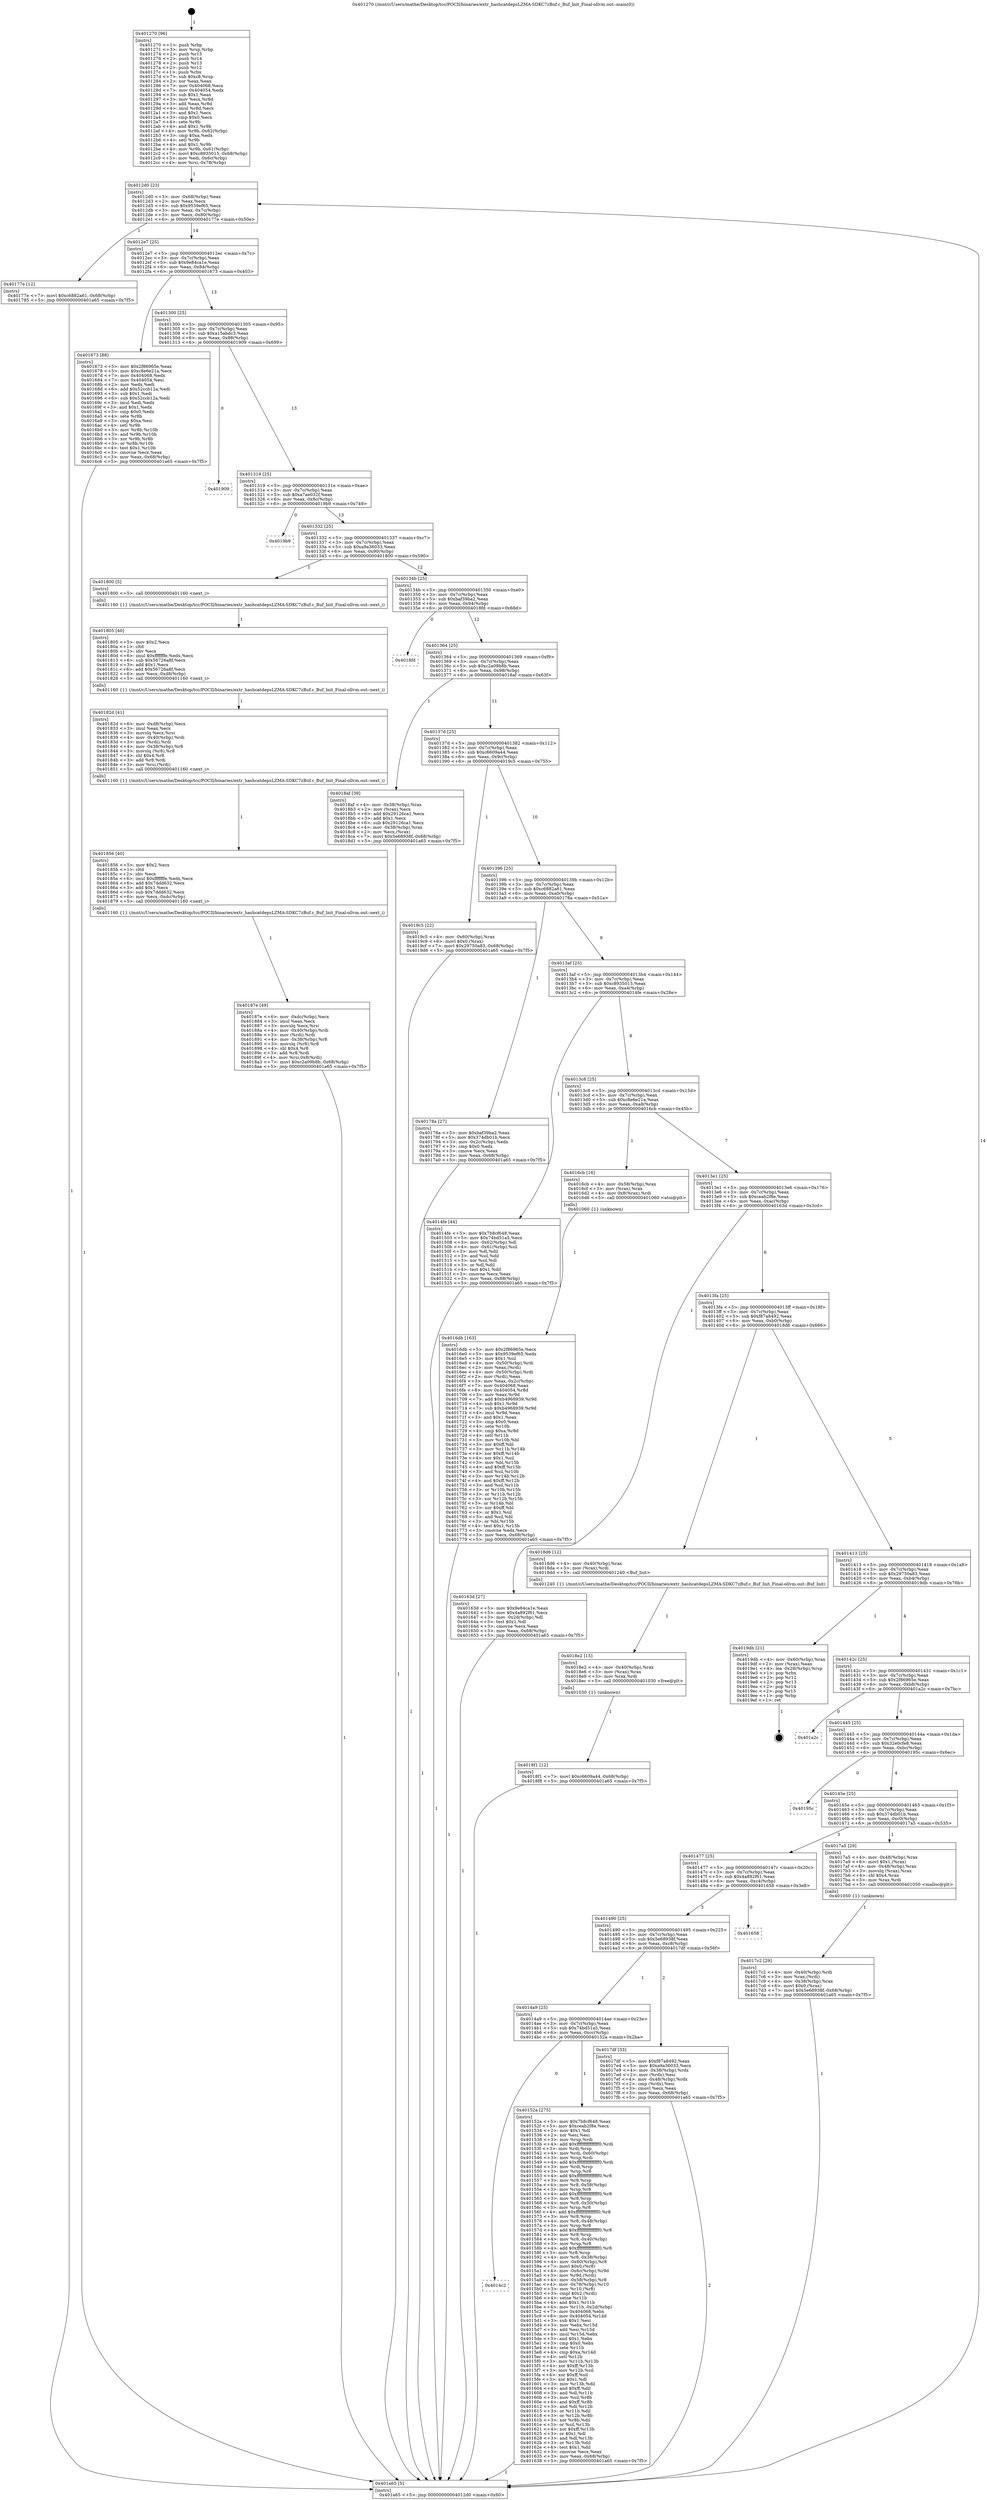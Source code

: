 digraph "0x401270" {
  label = "0x401270 (/mnt/c/Users/mathe/Desktop/tcc/POCII/binaries/extr_hashcatdepsLZMA-SDKC7zBuf.c_Buf_Init_Final-ollvm.out::main(0))"
  labelloc = "t"
  node[shape=record]

  Entry [label="",width=0.3,height=0.3,shape=circle,fillcolor=black,style=filled]
  "0x4012d0" [label="{
     0x4012d0 [23]\l
     | [instrs]\l
     &nbsp;&nbsp;0x4012d0 \<+3\>: mov -0x68(%rbp),%eax\l
     &nbsp;&nbsp;0x4012d3 \<+2\>: mov %eax,%ecx\l
     &nbsp;&nbsp;0x4012d5 \<+6\>: sub $0x9539ef65,%ecx\l
     &nbsp;&nbsp;0x4012db \<+3\>: mov %eax,-0x7c(%rbp)\l
     &nbsp;&nbsp;0x4012de \<+3\>: mov %ecx,-0x80(%rbp)\l
     &nbsp;&nbsp;0x4012e1 \<+6\>: je 000000000040177e \<main+0x50e\>\l
  }"]
  "0x40177e" [label="{
     0x40177e [12]\l
     | [instrs]\l
     &nbsp;&nbsp;0x40177e \<+7\>: movl $0xc6882a61,-0x68(%rbp)\l
     &nbsp;&nbsp;0x401785 \<+5\>: jmp 0000000000401a65 \<main+0x7f5\>\l
  }"]
  "0x4012e7" [label="{
     0x4012e7 [25]\l
     | [instrs]\l
     &nbsp;&nbsp;0x4012e7 \<+5\>: jmp 00000000004012ec \<main+0x7c\>\l
     &nbsp;&nbsp;0x4012ec \<+3\>: mov -0x7c(%rbp),%eax\l
     &nbsp;&nbsp;0x4012ef \<+5\>: sub $0x9e84ca1e,%eax\l
     &nbsp;&nbsp;0x4012f4 \<+6\>: mov %eax,-0x84(%rbp)\l
     &nbsp;&nbsp;0x4012fa \<+6\>: je 0000000000401673 \<main+0x403\>\l
  }"]
  Exit [label="",width=0.3,height=0.3,shape=circle,fillcolor=black,style=filled,peripheries=2]
  "0x401673" [label="{
     0x401673 [88]\l
     | [instrs]\l
     &nbsp;&nbsp;0x401673 \<+5\>: mov $0x2f86965e,%eax\l
     &nbsp;&nbsp;0x401678 \<+5\>: mov $0xc8e6e21a,%ecx\l
     &nbsp;&nbsp;0x40167d \<+7\>: mov 0x404068,%edx\l
     &nbsp;&nbsp;0x401684 \<+7\>: mov 0x404054,%esi\l
     &nbsp;&nbsp;0x40168b \<+2\>: mov %edx,%edi\l
     &nbsp;&nbsp;0x40168d \<+6\>: add $0x52ccb12a,%edi\l
     &nbsp;&nbsp;0x401693 \<+3\>: sub $0x1,%edi\l
     &nbsp;&nbsp;0x401696 \<+6\>: sub $0x52ccb12a,%edi\l
     &nbsp;&nbsp;0x40169c \<+3\>: imul %edi,%edx\l
     &nbsp;&nbsp;0x40169f \<+3\>: and $0x1,%edx\l
     &nbsp;&nbsp;0x4016a2 \<+3\>: cmp $0x0,%edx\l
     &nbsp;&nbsp;0x4016a5 \<+4\>: sete %r8b\l
     &nbsp;&nbsp;0x4016a9 \<+3\>: cmp $0xa,%esi\l
     &nbsp;&nbsp;0x4016ac \<+4\>: setl %r9b\l
     &nbsp;&nbsp;0x4016b0 \<+3\>: mov %r8b,%r10b\l
     &nbsp;&nbsp;0x4016b3 \<+3\>: and %r9b,%r10b\l
     &nbsp;&nbsp;0x4016b6 \<+3\>: xor %r9b,%r8b\l
     &nbsp;&nbsp;0x4016b9 \<+3\>: or %r8b,%r10b\l
     &nbsp;&nbsp;0x4016bc \<+4\>: test $0x1,%r10b\l
     &nbsp;&nbsp;0x4016c0 \<+3\>: cmovne %ecx,%eax\l
     &nbsp;&nbsp;0x4016c3 \<+3\>: mov %eax,-0x68(%rbp)\l
     &nbsp;&nbsp;0x4016c6 \<+5\>: jmp 0000000000401a65 \<main+0x7f5\>\l
  }"]
  "0x401300" [label="{
     0x401300 [25]\l
     | [instrs]\l
     &nbsp;&nbsp;0x401300 \<+5\>: jmp 0000000000401305 \<main+0x95\>\l
     &nbsp;&nbsp;0x401305 \<+3\>: mov -0x7c(%rbp),%eax\l
     &nbsp;&nbsp;0x401308 \<+5\>: sub $0xa15abdc3,%eax\l
     &nbsp;&nbsp;0x40130d \<+6\>: mov %eax,-0x88(%rbp)\l
     &nbsp;&nbsp;0x401313 \<+6\>: je 0000000000401909 \<main+0x699\>\l
  }"]
  "0x4018f1" [label="{
     0x4018f1 [12]\l
     | [instrs]\l
     &nbsp;&nbsp;0x4018f1 \<+7\>: movl $0xc6609a44,-0x68(%rbp)\l
     &nbsp;&nbsp;0x4018f8 \<+5\>: jmp 0000000000401a65 \<main+0x7f5\>\l
  }"]
  "0x401909" [label="{
     0x401909\l
  }", style=dashed]
  "0x401319" [label="{
     0x401319 [25]\l
     | [instrs]\l
     &nbsp;&nbsp;0x401319 \<+5\>: jmp 000000000040131e \<main+0xae\>\l
     &nbsp;&nbsp;0x40131e \<+3\>: mov -0x7c(%rbp),%eax\l
     &nbsp;&nbsp;0x401321 \<+5\>: sub $0xa7ae032f,%eax\l
     &nbsp;&nbsp;0x401326 \<+6\>: mov %eax,-0x8c(%rbp)\l
     &nbsp;&nbsp;0x40132c \<+6\>: je 00000000004019b9 \<main+0x749\>\l
  }"]
  "0x4018e2" [label="{
     0x4018e2 [15]\l
     | [instrs]\l
     &nbsp;&nbsp;0x4018e2 \<+4\>: mov -0x40(%rbp),%rax\l
     &nbsp;&nbsp;0x4018e6 \<+3\>: mov (%rax),%rax\l
     &nbsp;&nbsp;0x4018e9 \<+3\>: mov %rax,%rdi\l
     &nbsp;&nbsp;0x4018ec \<+5\>: call 0000000000401030 \<free@plt\>\l
     | [calls]\l
     &nbsp;&nbsp;0x401030 \{1\} (unknown)\l
  }"]
  "0x4019b9" [label="{
     0x4019b9\l
  }", style=dashed]
  "0x401332" [label="{
     0x401332 [25]\l
     | [instrs]\l
     &nbsp;&nbsp;0x401332 \<+5\>: jmp 0000000000401337 \<main+0xc7\>\l
     &nbsp;&nbsp;0x401337 \<+3\>: mov -0x7c(%rbp),%eax\l
     &nbsp;&nbsp;0x40133a \<+5\>: sub $0xa9a36033,%eax\l
     &nbsp;&nbsp;0x40133f \<+6\>: mov %eax,-0x90(%rbp)\l
     &nbsp;&nbsp;0x401345 \<+6\>: je 0000000000401800 \<main+0x590\>\l
  }"]
  "0x40187e" [label="{
     0x40187e [49]\l
     | [instrs]\l
     &nbsp;&nbsp;0x40187e \<+6\>: mov -0xdc(%rbp),%ecx\l
     &nbsp;&nbsp;0x401884 \<+3\>: imul %eax,%ecx\l
     &nbsp;&nbsp;0x401887 \<+3\>: movslq %ecx,%rsi\l
     &nbsp;&nbsp;0x40188a \<+4\>: mov -0x40(%rbp),%rdi\l
     &nbsp;&nbsp;0x40188e \<+3\>: mov (%rdi),%rdi\l
     &nbsp;&nbsp;0x401891 \<+4\>: mov -0x38(%rbp),%r8\l
     &nbsp;&nbsp;0x401895 \<+3\>: movslq (%r8),%r8\l
     &nbsp;&nbsp;0x401898 \<+4\>: shl $0x4,%r8\l
     &nbsp;&nbsp;0x40189c \<+3\>: add %r8,%rdi\l
     &nbsp;&nbsp;0x40189f \<+4\>: mov %rsi,0x8(%rdi)\l
     &nbsp;&nbsp;0x4018a3 \<+7\>: movl $0xc2a09b8b,-0x68(%rbp)\l
     &nbsp;&nbsp;0x4018aa \<+5\>: jmp 0000000000401a65 \<main+0x7f5\>\l
  }"]
  "0x401800" [label="{
     0x401800 [5]\l
     | [instrs]\l
     &nbsp;&nbsp;0x401800 \<+5\>: call 0000000000401160 \<next_i\>\l
     | [calls]\l
     &nbsp;&nbsp;0x401160 \{1\} (/mnt/c/Users/mathe/Desktop/tcc/POCII/binaries/extr_hashcatdepsLZMA-SDKC7zBuf.c_Buf_Init_Final-ollvm.out::next_i)\l
  }"]
  "0x40134b" [label="{
     0x40134b [25]\l
     | [instrs]\l
     &nbsp;&nbsp;0x40134b \<+5\>: jmp 0000000000401350 \<main+0xe0\>\l
     &nbsp;&nbsp;0x401350 \<+3\>: mov -0x7c(%rbp),%eax\l
     &nbsp;&nbsp;0x401353 \<+5\>: sub $0xbaf39ba2,%eax\l
     &nbsp;&nbsp;0x401358 \<+6\>: mov %eax,-0x94(%rbp)\l
     &nbsp;&nbsp;0x40135e \<+6\>: je 00000000004018fd \<main+0x68d\>\l
  }"]
  "0x401856" [label="{
     0x401856 [40]\l
     | [instrs]\l
     &nbsp;&nbsp;0x401856 \<+5\>: mov $0x2,%ecx\l
     &nbsp;&nbsp;0x40185b \<+1\>: cltd\l
     &nbsp;&nbsp;0x40185c \<+2\>: idiv %ecx\l
     &nbsp;&nbsp;0x40185e \<+6\>: imul $0xfffffffe,%edx,%ecx\l
     &nbsp;&nbsp;0x401864 \<+6\>: add $0x7ddd632,%ecx\l
     &nbsp;&nbsp;0x40186a \<+3\>: add $0x1,%ecx\l
     &nbsp;&nbsp;0x40186d \<+6\>: sub $0x7ddd632,%ecx\l
     &nbsp;&nbsp;0x401873 \<+6\>: mov %ecx,-0xdc(%rbp)\l
     &nbsp;&nbsp;0x401879 \<+5\>: call 0000000000401160 \<next_i\>\l
     | [calls]\l
     &nbsp;&nbsp;0x401160 \{1\} (/mnt/c/Users/mathe/Desktop/tcc/POCII/binaries/extr_hashcatdepsLZMA-SDKC7zBuf.c_Buf_Init_Final-ollvm.out::next_i)\l
  }"]
  "0x4018fd" [label="{
     0x4018fd\l
  }", style=dashed]
  "0x401364" [label="{
     0x401364 [25]\l
     | [instrs]\l
     &nbsp;&nbsp;0x401364 \<+5\>: jmp 0000000000401369 \<main+0xf9\>\l
     &nbsp;&nbsp;0x401369 \<+3\>: mov -0x7c(%rbp),%eax\l
     &nbsp;&nbsp;0x40136c \<+5\>: sub $0xc2a09b8b,%eax\l
     &nbsp;&nbsp;0x401371 \<+6\>: mov %eax,-0x98(%rbp)\l
     &nbsp;&nbsp;0x401377 \<+6\>: je 00000000004018af \<main+0x63f\>\l
  }"]
  "0x40182d" [label="{
     0x40182d [41]\l
     | [instrs]\l
     &nbsp;&nbsp;0x40182d \<+6\>: mov -0xd8(%rbp),%ecx\l
     &nbsp;&nbsp;0x401833 \<+3\>: imul %eax,%ecx\l
     &nbsp;&nbsp;0x401836 \<+3\>: movslq %ecx,%rsi\l
     &nbsp;&nbsp;0x401839 \<+4\>: mov -0x40(%rbp),%rdi\l
     &nbsp;&nbsp;0x40183d \<+3\>: mov (%rdi),%rdi\l
     &nbsp;&nbsp;0x401840 \<+4\>: mov -0x38(%rbp),%r8\l
     &nbsp;&nbsp;0x401844 \<+3\>: movslq (%r8),%r8\l
     &nbsp;&nbsp;0x401847 \<+4\>: shl $0x4,%r8\l
     &nbsp;&nbsp;0x40184b \<+3\>: add %r8,%rdi\l
     &nbsp;&nbsp;0x40184e \<+3\>: mov %rsi,(%rdi)\l
     &nbsp;&nbsp;0x401851 \<+5\>: call 0000000000401160 \<next_i\>\l
     | [calls]\l
     &nbsp;&nbsp;0x401160 \{1\} (/mnt/c/Users/mathe/Desktop/tcc/POCII/binaries/extr_hashcatdepsLZMA-SDKC7zBuf.c_Buf_Init_Final-ollvm.out::next_i)\l
  }"]
  "0x4018af" [label="{
     0x4018af [39]\l
     | [instrs]\l
     &nbsp;&nbsp;0x4018af \<+4\>: mov -0x38(%rbp),%rax\l
     &nbsp;&nbsp;0x4018b3 \<+2\>: mov (%rax),%ecx\l
     &nbsp;&nbsp;0x4018b5 \<+6\>: add $0x29126ca1,%ecx\l
     &nbsp;&nbsp;0x4018bb \<+3\>: add $0x1,%ecx\l
     &nbsp;&nbsp;0x4018be \<+6\>: sub $0x29126ca1,%ecx\l
     &nbsp;&nbsp;0x4018c4 \<+4\>: mov -0x38(%rbp),%rax\l
     &nbsp;&nbsp;0x4018c8 \<+2\>: mov %ecx,(%rax)\l
     &nbsp;&nbsp;0x4018ca \<+7\>: movl $0x5e68938f,-0x68(%rbp)\l
     &nbsp;&nbsp;0x4018d1 \<+5\>: jmp 0000000000401a65 \<main+0x7f5\>\l
  }"]
  "0x40137d" [label="{
     0x40137d [25]\l
     | [instrs]\l
     &nbsp;&nbsp;0x40137d \<+5\>: jmp 0000000000401382 \<main+0x112\>\l
     &nbsp;&nbsp;0x401382 \<+3\>: mov -0x7c(%rbp),%eax\l
     &nbsp;&nbsp;0x401385 \<+5\>: sub $0xc6609a44,%eax\l
     &nbsp;&nbsp;0x40138a \<+6\>: mov %eax,-0x9c(%rbp)\l
     &nbsp;&nbsp;0x401390 \<+6\>: je 00000000004019c5 \<main+0x755\>\l
  }"]
  "0x401805" [label="{
     0x401805 [40]\l
     | [instrs]\l
     &nbsp;&nbsp;0x401805 \<+5\>: mov $0x2,%ecx\l
     &nbsp;&nbsp;0x40180a \<+1\>: cltd\l
     &nbsp;&nbsp;0x40180b \<+2\>: idiv %ecx\l
     &nbsp;&nbsp;0x40180d \<+6\>: imul $0xfffffffe,%edx,%ecx\l
     &nbsp;&nbsp;0x401813 \<+6\>: sub $0x56726a8f,%ecx\l
     &nbsp;&nbsp;0x401819 \<+3\>: add $0x1,%ecx\l
     &nbsp;&nbsp;0x40181c \<+6\>: add $0x56726a8f,%ecx\l
     &nbsp;&nbsp;0x401822 \<+6\>: mov %ecx,-0xd8(%rbp)\l
     &nbsp;&nbsp;0x401828 \<+5\>: call 0000000000401160 \<next_i\>\l
     | [calls]\l
     &nbsp;&nbsp;0x401160 \{1\} (/mnt/c/Users/mathe/Desktop/tcc/POCII/binaries/extr_hashcatdepsLZMA-SDKC7zBuf.c_Buf_Init_Final-ollvm.out::next_i)\l
  }"]
  "0x4019c5" [label="{
     0x4019c5 [22]\l
     | [instrs]\l
     &nbsp;&nbsp;0x4019c5 \<+4\>: mov -0x60(%rbp),%rax\l
     &nbsp;&nbsp;0x4019c9 \<+6\>: movl $0x0,(%rax)\l
     &nbsp;&nbsp;0x4019cf \<+7\>: movl $0x29750a83,-0x68(%rbp)\l
     &nbsp;&nbsp;0x4019d6 \<+5\>: jmp 0000000000401a65 \<main+0x7f5\>\l
  }"]
  "0x401396" [label="{
     0x401396 [25]\l
     | [instrs]\l
     &nbsp;&nbsp;0x401396 \<+5\>: jmp 000000000040139b \<main+0x12b\>\l
     &nbsp;&nbsp;0x40139b \<+3\>: mov -0x7c(%rbp),%eax\l
     &nbsp;&nbsp;0x40139e \<+5\>: sub $0xc6882a61,%eax\l
     &nbsp;&nbsp;0x4013a3 \<+6\>: mov %eax,-0xa0(%rbp)\l
     &nbsp;&nbsp;0x4013a9 \<+6\>: je 000000000040178a \<main+0x51a\>\l
  }"]
  "0x4017c2" [label="{
     0x4017c2 [29]\l
     | [instrs]\l
     &nbsp;&nbsp;0x4017c2 \<+4\>: mov -0x40(%rbp),%rdi\l
     &nbsp;&nbsp;0x4017c6 \<+3\>: mov %rax,(%rdi)\l
     &nbsp;&nbsp;0x4017c9 \<+4\>: mov -0x38(%rbp),%rax\l
     &nbsp;&nbsp;0x4017cd \<+6\>: movl $0x0,(%rax)\l
     &nbsp;&nbsp;0x4017d3 \<+7\>: movl $0x5e68938f,-0x68(%rbp)\l
     &nbsp;&nbsp;0x4017da \<+5\>: jmp 0000000000401a65 \<main+0x7f5\>\l
  }"]
  "0x40178a" [label="{
     0x40178a [27]\l
     | [instrs]\l
     &nbsp;&nbsp;0x40178a \<+5\>: mov $0xbaf39ba2,%eax\l
     &nbsp;&nbsp;0x40178f \<+5\>: mov $0x374db01b,%ecx\l
     &nbsp;&nbsp;0x401794 \<+3\>: mov -0x2c(%rbp),%edx\l
     &nbsp;&nbsp;0x401797 \<+3\>: cmp $0x0,%edx\l
     &nbsp;&nbsp;0x40179a \<+3\>: cmove %ecx,%eax\l
     &nbsp;&nbsp;0x40179d \<+3\>: mov %eax,-0x68(%rbp)\l
     &nbsp;&nbsp;0x4017a0 \<+5\>: jmp 0000000000401a65 \<main+0x7f5\>\l
  }"]
  "0x4013af" [label="{
     0x4013af [25]\l
     | [instrs]\l
     &nbsp;&nbsp;0x4013af \<+5\>: jmp 00000000004013b4 \<main+0x144\>\l
     &nbsp;&nbsp;0x4013b4 \<+3\>: mov -0x7c(%rbp),%eax\l
     &nbsp;&nbsp;0x4013b7 \<+5\>: sub $0xc8935015,%eax\l
     &nbsp;&nbsp;0x4013bc \<+6\>: mov %eax,-0xa4(%rbp)\l
     &nbsp;&nbsp;0x4013c2 \<+6\>: je 00000000004014fe \<main+0x28e\>\l
  }"]
  "0x4016db" [label="{
     0x4016db [163]\l
     | [instrs]\l
     &nbsp;&nbsp;0x4016db \<+5\>: mov $0x2f86965e,%ecx\l
     &nbsp;&nbsp;0x4016e0 \<+5\>: mov $0x9539ef65,%edx\l
     &nbsp;&nbsp;0x4016e5 \<+3\>: mov $0x1,%sil\l
     &nbsp;&nbsp;0x4016e8 \<+4\>: mov -0x50(%rbp),%rdi\l
     &nbsp;&nbsp;0x4016ec \<+2\>: mov %eax,(%rdi)\l
     &nbsp;&nbsp;0x4016ee \<+4\>: mov -0x50(%rbp),%rdi\l
     &nbsp;&nbsp;0x4016f2 \<+2\>: mov (%rdi),%eax\l
     &nbsp;&nbsp;0x4016f4 \<+3\>: mov %eax,-0x2c(%rbp)\l
     &nbsp;&nbsp;0x4016f7 \<+7\>: mov 0x404068,%eax\l
     &nbsp;&nbsp;0x4016fe \<+8\>: mov 0x404054,%r8d\l
     &nbsp;&nbsp;0x401706 \<+3\>: mov %eax,%r9d\l
     &nbsp;&nbsp;0x401709 \<+7\>: add $0xb4968939,%r9d\l
     &nbsp;&nbsp;0x401710 \<+4\>: sub $0x1,%r9d\l
     &nbsp;&nbsp;0x401714 \<+7\>: sub $0xb4968939,%r9d\l
     &nbsp;&nbsp;0x40171b \<+4\>: imul %r9d,%eax\l
     &nbsp;&nbsp;0x40171f \<+3\>: and $0x1,%eax\l
     &nbsp;&nbsp;0x401722 \<+3\>: cmp $0x0,%eax\l
     &nbsp;&nbsp;0x401725 \<+4\>: sete %r10b\l
     &nbsp;&nbsp;0x401729 \<+4\>: cmp $0xa,%r8d\l
     &nbsp;&nbsp;0x40172d \<+4\>: setl %r11b\l
     &nbsp;&nbsp;0x401731 \<+3\>: mov %r10b,%bl\l
     &nbsp;&nbsp;0x401734 \<+3\>: xor $0xff,%bl\l
     &nbsp;&nbsp;0x401737 \<+3\>: mov %r11b,%r14b\l
     &nbsp;&nbsp;0x40173a \<+4\>: xor $0xff,%r14b\l
     &nbsp;&nbsp;0x40173e \<+4\>: xor $0x1,%sil\l
     &nbsp;&nbsp;0x401742 \<+3\>: mov %bl,%r15b\l
     &nbsp;&nbsp;0x401745 \<+4\>: and $0xff,%r15b\l
     &nbsp;&nbsp;0x401749 \<+3\>: and %sil,%r10b\l
     &nbsp;&nbsp;0x40174c \<+3\>: mov %r14b,%r12b\l
     &nbsp;&nbsp;0x40174f \<+4\>: and $0xff,%r12b\l
     &nbsp;&nbsp;0x401753 \<+3\>: and %sil,%r11b\l
     &nbsp;&nbsp;0x401756 \<+3\>: or %r10b,%r15b\l
     &nbsp;&nbsp;0x401759 \<+3\>: or %r11b,%r12b\l
     &nbsp;&nbsp;0x40175c \<+3\>: xor %r12b,%r15b\l
     &nbsp;&nbsp;0x40175f \<+3\>: or %r14b,%bl\l
     &nbsp;&nbsp;0x401762 \<+3\>: xor $0xff,%bl\l
     &nbsp;&nbsp;0x401765 \<+4\>: or $0x1,%sil\l
     &nbsp;&nbsp;0x401769 \<+3\>: and %sil,%bl\l
     &nbsp;&nbsp;0x40176c \<+3\>: or %bl,%r15b\l
     &nbsp;&nbsp;0x40176f \<+4\>: test $0x1,%r15b\l
     &nbsp;&nbsp;0x401773 \<+3\>: cmovne %edx,%ecx\l
     &nbsp;&nbsp;0x401776 \<+3\>: mov %ecx,-0x68(%rbp)\l
     &nbsp;&nbsp;0x401779 \<+5\>: jmp 0000000000401a65 \<main+0x7f5\>\l
  }"]
  "0x4014fe" [label="{
     0x4014fe [44]\l
     | [instrs]\l
     &nbsp;&nbsp;0x4014fe \<+5\>: mov $0x7b8cf648,%eax\l
     &nbsp;&nbsp;0x401503 \<+5\>: mov $0x74bd51a5,%ecx\l
     &nbsp;&nbsp;0x401508 \<+3\>: mov -0x62(%rbp),%dl\l
     &nbsp;&nbsp;0x40150b \<+4\>: mov -0x61(%rbp),%sil\l
     &nbsp;&nbsp;0x40150f \<+3\>: mov %dl,%dil\l
     &nbsp;&nbsp;0x401512 \<+3\>: and %sil,%dil\l
     &nbsp;&nbsp;0x401515 \<+3\>: xor %sil,%dl\l
     &nbsp;&nbsp;0x401518 \<+3\>: or %dl,%dil\l
     &nbsp;&nbsp;0x40151b \<+4\>: test $0x1,%dil\l
     &nbsp;&nbsp;0x40151f \<+3\>: cmovne %ecx,%eax\l
     &nbsp;&nbsp;0x401522 \<+3\>: mov %eax,-0x68(%rbp)\l
     &nbsp;&nbsp;0x401525 \<+5\>: jmp 0000000000401a65 \<main+0x7f5\>\l
  }"]
  "0x4013c8" [label="{
     0x4013c8 [25]\l
     | [instrs]\l
     &nbsp;&nbsp;0x4013c8 \<+5\>: jmp 00000000004013cd \<main+0x15d\>\l
     &nbsp;&nbsp;0x4013cd \<+3\>: mov -0x7c(%rbp),%eax\l
     &nbsp;&nbsp;0x4013d0 \<+5\>: sub $0xc8e6e21a,%eax\l
     &nbsp;&nbsp;0x4013d5 \<+6\>: mov %eax,-0xa8(%rbp)\l
     &nbsp;&nbsp;0x4013db \<+6\>: je 00000000004016cb \<main+0x45b\>\l
  }"]
  "0x401a65" [label="{
     0x401a65 [5]\l
     | [instrs]\l
     &nbsp;&nbsp;0x401a65 \<+5\>: jmp 00000000004012d0 \<main+0x60\>\l
  }"]
  "0x401270" [label="{
     0x401270 [96]\l
     | [instrs]\l
     &nbsp;&nbsp;0x401270 \<+1\>: push %rbp\l
     &nbsp;&nbsp;0x401271 \<+3\>: mov %rsp,%rbp\l
     &nbsp;&nbsp;0x401274 \<+2\>: push %r15\l
     &nbsp;&nbsp;0x401276 \<+2\>: push %r14\l
     &nbsp;&nbsp;0x401278 \<+2\>: push %r13\l
     &nbsp;&nbsp;0x40127a \<+2\>: push %r12\l
     &nbsp;&nbsp;0x40127c \<+1\>: push %rbx\l
     &nbsp;&nbsp;0x40127d \<+7\>: sub $0xc8,%rsp\l
     &nbsp;&nbsp;0x401284 \<+2\>: xor %eax,%eax\l
     &nbsp;&nbsp;0x401286 \<+7\>: mov 0x404068,%ecx\l
     &nbsp;&nbsp;0x40128d \<+7\>: mov 0x404054,%edx\l
     &nbsp;&nbsp;0x401294 \<+3\>: sub $0x1,%eax\l
     &nbsp;&nbsp;0x401297 \<+3\>: mov %ecx,%r8d\l
     &nbsp;&nbsp;0x40129a \<+3\>: add %eax,%r8d\l
     &nbsp;&nbsp;0x40129d \<+4\>: imul %r8d,%ecx\l
     &nbsp;&nbsp;0x4012a1 \<+3\>: and $0x1,%ecx\l
     &nbsp;&nbsp;0x4012a4 \<+3\>: cmp $0x0,%ecx\l
     &nbsp;&nbsp;0x4012a7 \<+4\>: sete %r9b\l
     &nbsp;&nbsp;0x4012ab \<+4\>: and $0x1,%r9b\l
     &nbsp;&nbsp;0x4012af \<+4\>: mov %r9b,-0x62(%rbp)\l
     &nbsp;&nbsp;0x4012b3 \<+3\>: cmp $0xa,%edx\l
     &nbsp;&nbsp;0x4012b6 \<+4\>: setl %r9b\l
     &nbsp;&nbsp;0x4012ba \<+4\>: and $0x1,%r9b\l
     &nbsp;&nbsp;0x4012be \<+4\>: mov %r9b,-0x61(%rbp)\l
     &nbsp;&nbsp;0x4012c2 \<+7\>: movl $0xc8935015,-0x68(%rbp)\l
     &nbsp;&nbsp;0x4012c9 \<+3\>: mov %edi,-0x6c(%rbp)\l
     &nbsp;&nbsp;0x4012cc \<+4\>: mov %rsi,-0x78(%rbp)\l
  }"]
  "0x4014c2" [label="{
     0x4014c2\l
  }", style=dashed]
  "0x4016cb" [label="{
     0x4016cb [16]\l
     | [instrs]\l
     &nbsp;&nbsp;0x4016cb \<+4\>: mov -0x58(%rbp),%rax\l
     &nbsp;&nbsp;0x4016cf \<+3\>: mov (%rax),%rax\l
     &nbsp;&nbsp;0x4016d2 \<+4\>: mov 0x8(%rax),%rdi\l
     &nbsp;&nbsp;0x4016d6 \<+5\>: call 0000000000401060 \<atoi@plt\>\l
     | [calls]\l
     &nbsp;&nbsp;0x401060 \{1\} (unknown)\l
  }"]
  "0x4013e1" [label="{
     0x4013e1 [25]\l
     | [instrs]\l
     &nbsp;&nbsp;0x4013e1 \<+5\>: jmp 00000000004013e6 \<main+0x176\>\l
     &nbsp;&nbsp;0x4013e6 \<+3\>: mov -0x7c(%rbp),%eax\l
     &nbsp;&nbsp;0x4013e9 \<+5\>: sub $0xceab2f8e,%eax\l
     &nbsp;&nbsp;0x4013ee \<+6\>: mov %eax,-0xac(%rbp)\l
     &nbsp;&nbsp;0x4013f4 \<+6\>: je 000000000040163d \<main+0x3cd\>\l
  }"]
  "0x40152a" [label="{
     0x40152a [275]\l
     | [instrs]\l
     &nbsp;&nbsp;0x40152a \<+5\>: mov $0x7b8cf648,%eax\l
     &nbsp;&nbsp;0x40152f \<+5\>: mov $0xceab2f8e,%ecx\l
     &nbsp;&nbsp;0x401534 \<+2\>: mov $0x1,%dl\l
     &nbsp;&nbsp;0x401536 \<+2\>: xor %esi,%esi\l
     &nbsp;&nbsp;0x401538 \<+3\>: mov %rsp,%rdi\l
     &nbsp;&nbsp;0x40153b \<+4\>: add $0xfffffffffffffff0,%rdi\l
     &nbsp;&nbsp;0x40153f \<+3\>: mov %rdi,%rsp\l
     &nbsp;&nbsp;0x401542 \<+4\>: mov %rdi,-0x60(%rbp)\l
     &nbsp;&nbsp;0x401546 \<+3\>: mov %rsp,%rdi\l
     &nbsp;&nbsp;0x401549 \<+4\>: add $0xfffffffffffffff0,%rdi\l
     &nbsp;&nbsp;0x40154d \<+3\>: mov %rdi,%rsp\l
     &nbsp;&nbsp;0x401550 \<+3\>: mov %rsp,%r8\l
     &nbsp;&nbsp;0x401553 \<+4\>: add $0xfffffffffffffff0,%r8\l
     &nbsp;&nbsp;0x401557 \<+3\>: mov %r8,%rsp\l
     &nbsp;&nbsp;0x40155a \<+4\>: mov %r8,-0x58(%rbp)\l
     &nbsp;&nbsp;0x40155e \<+3\>: mov %rsp,%r8\l
     &nbsp;&nbsp;0x401561 \<+4\>: add $0xfffffffffffffff0,%r8\l
     &nbsp;&nbsp;0x401565 \<+3\>: mov %r8,%rsp\l
     &nbsp;&nbsp;0x401568 \<+4\>: mov %r8,-0x50(%rbp)\l
     &nbsp;&nbsp;0x40156c \<+3\>: mov %rsp,%r8\l
     &nbsp;&nbsp;0x40156f \<+4\>: add $0xfffffffffffffff0,%r8\l
     &nbsp;&nbsp;0x401573 \<+3\>: mov %r8,%rsp\l
     &nbsp;&nbsp;0x401576 \<+4\>: mov %r8,-0x48(%rbp)\l
     &nbsp;&nbsp;0x40157a \<+3\>: mov %rsp,%r8\l
     &nbsp;&nbsp;0x40157d \<+4\>: add $0xfffffffffffffff0,%r8\l
     &nbsp;&nbsp;0x401581 \<+3\>: mov %r8,%rsp\l
     &nbsp;&nbsp;0x401584 \<+4\>: mov %r8,-0x40(%rbp)\l
     &nbsp;&nbsp;0x401588 \<+3\>: mov %rsp,%r8\l
     &nbsp;&nbsp;0x40158b \<+4\>: add $0xfffffffffffffff0,%r8\l
     &nbsp;&nbsp;0x40158f \<+3\>: mov %r8,%rsp\l
     &nbsp;&nbsp;0x401592 \<+4\>: mov %r8,-0x38(%rbp)\l
     &nbsp;&nbsp;0x401596 \<+4\>: mov -0x60(%rbp),%r8\l
     &nbsp;&nbsp;0x40159a \<+7\>: movl $0x0,(%r8)\l
     &nbsp;&nbsp;0x4015a1 \<+4\>: mov -0x6c(%rbp),%r9d\l
     &nbsp;&nbsp;0x4015a5 \<+3\>: mov %r9d,(%rdi)\l
     &nbsp;&nbsp;0x4015a8 \<+4\>: mov -0x58(%rbp),%r8\l
     &nbsp;&nbsp;0x4015ac \<+4\>: mov -0x78(%rbp),%r10\l
     &nbsp;&nbsp;0x4015b0 \<+3\>: mov %r10,(%r8)\l
     &nbsp;&nbsp;0x4015b3 \<+3\>: cmpl $0x2,(%rdi)\l
     &nbsp;&nbsp;0x4015b6 \<+4\>: setne %r11b\l
     &nbsp;&nbsp;0x4015ba \<+4\>: and $0x1,%r11b\l
     &nbsp;&nbsp;0x4015be \<+4\>: mov %r11b,-0x2d(%rbp)\l
     &nbsp;&nbsp;0x4015c2 \<+7\>: mov 0x404068,%ebx\l
     &nbsp;&nbsp;0x4015c9 \<+8\>: mov 0x404054,%r14d\l
     &nbsp;&nbsp;0x4015d1 \<+3\>: sub $0x1,%esi\l
     &nbsp;&nbsp;0x4015d4 \<+3\>: mov %ebx,%r15d\l
     &nbsp;&nbsp;0x4015d7 \<+3\>: add %esi,%r15d\l
     &nbsp;&nbsp;0x4015da \<+4\>: imul %r15d,%ebx\l
     &nbsp;&nbsp;0x4015de \<+3\>: and $0x1,%ebx\l
     &nbsp;&nbsp;0x4015e1 \<+3\>: cmp $0x0,%ebx\l
     &nbsp;&nbsp;0x4015e4 \<+4\>: sete %r11b\l
     &nbsp;&nbsp;0x4015e8 \<+4\>: cmp $0xa,%r14d\l
     &nbsp;&nbsp;0x4015ec \<+4\>: setl %r12b\l
     &nbsp;&nbsp;0x4015f0 \<+3\>: mov %r11b,%r13b\l
     &nbsp;&nbsp;0x4015f3 \<+4\>: xor $0xff,%r13b\l
     &nbsp;&nbsp;0x4015f7 \<+3\>: mov %r12b,%sil\l
     &nbsp;&nbsp;0x4015fa \<+4\>: xor $0xff,%sil\l
     &nbsp;&nbsp;0x4015fe \<+3\>: xor $0x1,%dl\l
     &nbsp;&nbsp;0x401601 \<+3\>: mov %r13b,%dil\l
     &nbsp;&nbsp;0x401604 \<+4\>: and $0xff,%dil\l
     &nbsp;&nbsp;0x401608 \<+3\>: and %dl,%r11b\l
     &nbsp;&nbsp;0x40160b \<+3\>: mov %sil,%r8b\l
     &nbsp;&nbsp;0x40160e \<+4\>: and $0xff,%r8b\l
     &nbsp;&nbsp;0x401612 \<+3\>: and %dl,%r12b\l
     &nbsp;&nbsp;0x401615 \<+3\>: or %r11b,%dil\l
     &nbsp;&nbsp;0x401618 \<+3\>: or %r12b,%r8b\l
     &nbsp;&nbsp;0x40161b \<+3\>: xor %r8b,%dil\l
     &nbsp;&nbsp;0x40161e \<+3\>: or %sil,%r13b\l
     &nbsp;&nbsp;0x401621 \<+4\>: xor $0xff,%r13b\l
     &nbsp;&nbsp;0x401625 \<+3\>: or $0x1,%dl\l
     &nbsp;&nbsp;0x401628 \<+3\>: and %dl,%r13b\l
     &nbsp;&nbsp;0x40162b \<+3\>: or %r13b,%dil\l
     &nbsp;&nbsp;0x40162e \<+4\>: test $0x1,%dil\l
     &nbsp;&nbsp;0x401632 \<+3\>: cmovne %ecx,%eax\l
     &nbsp;&nbsp;0x401635 \<+3\>: mov %eax,-0x68(%rbp)\l
     &nbsp;&nbsp;0x401638 \<+5\>: jmp 0000000000401a65 \<main+0x7f5\>\l
  }"]
  "0x40163d" [label="{
     0x40163d [27]\l
     | [instrs]\l
     &nbsp;&nbsp;0x40163d \<+5\>: mov $0x9e84ca1e,%eax\l
     &nbsp;&nbsp;0x401642 \<+5\>: mov $0x4a892f61,%ecx\l
     &nbsp;&nbsp;0x401647 \<+3\>: mov -0x2d(%rbp),%dl\l
     &nbsp;&nbsp;0x40164a \<+3\>: test $0x1,%dl\l
     &nbsp;&nbsp;0x40164d \<+3\>: cmovne %ecx,%eax\l
     &nbsp;&nbsp;0x401650 \<+3\>: mov %eax,-0x68(%rbp)\l
     &nbsp;&nbsp;0x401653 \<+5\>: jmp 0000000000401a65 \<main+0x7f5\>\l
  }"]
  "0x4013fa" [label="{
     0x4013fa [25]\l
     | [instrs]\l
     &nbsp;&nbsp;0x4013fa \<+5\>: jmp 00000000004013ff \<main+0x18f\>\l
     &nbsp;&nbsp;0x4013ff \<+3\>: mov -0x7c(%rbp),%eax\l
     &nbsp;&nbsp;0x401402 \<+5\>: sub $0xf87a8492,%eax\l
     &nbsp;&nbsp;0x401407 \<+6\>: mov %eax,-0xb0(%rbp)\l
     &nbsp;&nbsp;0x40140d \<+6\>: je 00000000004018d6 \<main+0x666\>\l
  }"]
  "0x4014a9" [label="{
     0x4014a9 [25]\l
     | [instrs]\l
     &nbsp;&nbsp;0x4014a9 \<+5\>: jmp 00000000004014ae \<main+0x23e\>\l
     &nbsp;&nbsp;0x4014ae \<+3\>: mov -0x7c(%rbp),%eax\l
     &nbsp;&nbsp;0x4014b1 \<+5\>: sub $0x74bd51a5,%eax\l
     &nbsp;&nbsp;0x4014b6 \<+6\>: mov %eax,-0xcc(%rbp)\l
     &nbsp;&nbsp;0x4014bc \<+6\>: je 000000000040152a \<main+0x2ba\>\l
  }"]
  "0x4018d6" [label="{
     0x4018d6 [12]\l
     | [instrs]\l
     &nbsp;&nbsp;0x4018d6 \<+4\>: mov -0x40(%rbp),%rax\l
     &nbsp;&nbsp;0x4018da \<+3\>: mov (%rax),%rdi\l
     &nbsp;&nbsp;0x4018dd \<+5\>: call 0000000000401240 \<Buf_Init\>\l
     | [calls]\l
     &nbsp;&nbsp;0x401240 \{1\} (/mnt/c/Users/mathe/Desktop/tcc/POCII/binaries/extr_hashcatdepsLZMA-SDKC7zBuf.c_Buf_Init_Final-ollvm.out::Buf_Init)\l
  }"]
  "0x401413" [label="{
     0x401413 [25]\l
     | [instrs]\l
     &nbsp;&nbsp;0x401413 \<+5\>: jmp 0000000000401418 \<main+0x1a8\>\l
     &nbsp;&nbsp;0x401418 \<+3\>: mov -0x7c(%rbp),%eax\l
     &nbsp;&nbsp;0x40141b \<+5\>: sub $0x29750a83,%eax\l
     &nbsp;&nbsp;0x401420 \<+6\>: mov %eax,-0xb4(%rbp)\l
     &nbsp;&nbsp;0x401426 \<+6\>: je 00000000004019db \<main+0x76b\>\l
  }"]
  "0x4017df" [label="{
     0x4017df [33]\l
     | [instrs]\l
     &nbsp;&nbsp;0x4017df \<+5\>: mov $0xf87a8492,%eax\l
     &nbsp;&nbsp;0x4017e4 \<+5\>: mov $0xa9a36033,%ecx\l
     &nbsp;&nbsp;0x4017e9 \<+4\>: mov -0x38(%rbp),%rdx\l
     &nbsp;&nbsp;0x4017ed \<+2\>: mov (%rdx),%esi\l
     &nbsp;&nbsp;0x4017ef \<+4\>: mov -0x48(%rbp),%rdx\l
     &nbsp;&nbsp;0x4017f3 \<+2\>: cmp (%rdx),%esi\l
     &nbsp;&nbsp;0x4017f5 \<+3\>: cmovl %ecx,%eax\l
     &nbsp;&nbsp;0x4017f8 \<+3\>: mov %eax,-0x68(%rbp)\l
     &nbsp;&nbsp;0x4017fb \<+5\>: jmp 0000000000401a65 \<main+0x7f5\>\l
  }"]
  "0x4019db" [label="{
     0x4019db [21]\l
     | [instrs]\l
     &nbsp;&nbsp;0x4019db \<+4\>: mov -0x60(%rbp),%rax\l
     &nbsp;&nbsp;0x4019df \<+2\>: mov (%rax),%eax\l
     &nbsp;&nbsp;0x4019e1 \<+4\>: lea -0x28(%rbp),%rsp\l
     &nbsp;&nbsp;0x4019e5 \<+1\>: pop %rbx\l
     &nbsp;&nbsp;0x4019e6 \<+2\>: pop %r12\l
     &nbsp;&nbsp;0x4019e8 \<+2\>: pop %r13\l
     &nbsp;&nbsp;0x4019ea \<+2\>: pop %r14\l
     &nbsp;&nbsp;0x4019ec \<+2\>: pop %r15\l
     &nbsp;&nbsp;0x4019ee \<+1\>: pop %rbp\l
     &nbsp;&nbsp;0x4019ef \<+1\>: ret\l
  }"]
  "0x40142c" [label="{
     0x40142c [25]\l
     | [instrs]\l
     &nbsp;&nbsp;0x40142c \<+5\>: jmp 0000000000401431 \<main+0x1c1\>\l
     &nbsp;&nbsp;0x401431 \<+3\>: mov -0x7c(%rbp),%eax\l
     &nbsp;&nbsp;0x401434 \<+5\>: sub $0x2f86965e,%eax\l
     &nbsp;&nbsp;0x401439 \<+6\>: mov %eax,-0xb8(%rbp)\l
     &nbsp;&nbsp;0x40143f \<+6\>: je 0000000000401a2c \<main+0x7bc\>\l
  }"]
  "0x401490" [label="{
     0x401490 [25]\l
     | [instrs]\l
     &nbsp;&nbsp;0x401490 \<+5\>: jmp 0000000000401495 \<main+0x225\>\l
     &nbsp;&nbsp;0x401495 \<+3\>: mov -0x7c(%rbp),%eax\l
     &nbsp;&nbsp;0x401498 \<+5\>: sub $0x5e68938f,%eax\l
     &nbsp;&nbsp;0x40149d \<+6\>: mov %eax,-0xc8(%rbp)\l
     &nbsp;&nbsp;0x4014a3 \<+6\>: je 00000000004017df \<main+0x56f\>\l
  }"]
  "0x401a2c" [label="{
     0x401a2c\l
  }", style=dashed]
  "0x401445" [label="{
     0x401445 [25]\l
     | [instrs]\l
     &nbsp;&nbsp;0x401445 \<+5\>: jmp 000000000040144a \<main+0x1da\>\l
     &nbsp;&nbsp;0x40144a \<+3\>: mov -0x7c(%rbp),%eax\l
     &nbsp;&nbsp;0x40144d \<+5\>: sub $0x32e0cfe8,%eax\l
     &nbsp;&nbsp;0x401452 \<+6\>: mov %eax,-0xbc(%rbp)\l
     &nbsp;&nbsp;0x401458 \<+6\>: je 000000000040195c \<main+0x6ec\>\l
  }"]
  "0x401658" [label="{
     0x401658\l
  }", style=dashed]
  "0x40195c" [label="{
     0x40195c\l
  }", style=dashed]
  "0x40145e" [label="{
     0x40145e [25]\l
     | [instrs]\l
     &nbsp;&nbsp;0x40145e \<+5\>: jmp 0000000000401463 \<main+0x1f3\>\l
     &nbsp;&nbsp;0x401463 \<+3\>: mov -0x7c(%rbp),%eax\l
     &nbsp;&nbsp;0x401466 \<+5\>: sub $0x374db01b,%eax\l
     &nbsp;&nbsp;0x40146b \<+6\>: mov %eax,-0xc0(%rbp)\l
     &nbsp;&nbsp;0x401471 \<+6\>: je 00000000004017a5 \<main+0x535\>\l
  }"]
  "0x401477" [label="{
     0x401477 [25]\l
     | [instrs]\l
     &nbsp;&nbsp;0x401477 \<+5\>: jmp 000000000040147c \<main+0x20c\>\l
     &nbsp;&nbsp;0x40147c \<+3\>: mov -0x7c(%rbp),%eax\l
     &nbsp;&nbsp;0x40147f \<+5\>: sub $0x4a892f61,%eax\l
     &nbsp;&nbsp;0x401484 \<+6\>: mov %eax,-0xc4(%rbp)\l
     &nbsp;&nbsp;0x40148a \<+6\>: je 0000000000401658 \<main+0x3e8\>\l
  }"]
  "0x4017a5" [label="{
     0x4017a5 [29]\l
     | [instrs]\l
     &nbsp;&nbsp;0x4017a5 \<+4\>: mov -0x48(%rbp),%rax\l
     &nbsp;&nbsp;0x4017a9 \<+6\>: movl $0x1,(%rax)\l
     &nbsp;&nbsp;0x4017af \<+4\>: mov -0x48(%rbp),%rax\l
     &nbsp;&nbsp;0x4017b3 \<+3\>: movslq (%rax),%rax\l
     &nbsp;&nbsp;0x4017b6 \<+4\>: shl $0x4,%rax\l
     &nbsp;&nbsp;0x4017ba \<+3\>: mov %rax,%rdi\l
     &nbsp;&nbsp;0x4017bd \<+5\>: call 0000000000401050 \<malloc@plt\>\l
     | [calls]\l
     &nbsp;&nbsp;0x401050 \{1\} (unknown)\l
  }"]
  Entry -> "0x401270" [label=" 1"]
  "0x4012d0" -> "0x40177e" [label=" 1"]
  "0x4012d0" -> "0x4012e7" [label=" 14"]
  "0x4019db" -> Exit [label=" 1"]
  "0x4012e7" -> "0x401673" [label=" 1"]
  "0x4012e7" -> "0x401300" [label=" 13"]
  "0x4019c5" -> "0x401a65" [label=" 1"]
  "0x401300" -> "0x401909" [label=" 0"]
  "0x401300" -> "0x401319" [label=" 13"]
  "0x4018f1" -> "0x401a65" [label=" 1"]
  "0x401319" -> "0x4019b9" [label=" 0"]
  "0x401319" -> "0x401332" [label=" 13"]
  "0x4018e2" -> "0x4018f1" [label=" 1"]
  "0x401332" -> "0x401800" [label=" 1"]
  "0x401332" -> "0x40134b" [label=" 12"]
  "0x4018d6" -> "0x4018e2" [label=" 1"]
  "0x40134b" -> "0x4018fd" [label=" 0"]
  "0x40134b" -> "0x401364" [label=" 12"]
  "0x4018af" -> "0x401a65" [label=" 1"]
  "0x401364" -> "0x4018af" [label=" 1"]
  "0x401364" -> "0x40137d" [label=" 11"]
  "0x40187e" -> "0x401a65" [label=" 1"]
  "0x40137d" -> "0x4019c5" [label=" 1"]
  "0x40137d" -> "0x401396" [label=" 10"]
  "0x401856" -> "0x40187e" [label=" 1"]
  "0x401396" -> "0x40178a" [label=" 1"]
  "0x401396" -> "0x4013af" [label=" 9"]
  "0x40182d" -> "0x401856" [label=" 1"]
  "0x4013af" -> "0x4014fe" [label=" 1"]
  "0x4013af" -> "0x4013c8" [label=" 8"]
  "0x4014fe" -> "0x401a65" [label=" 1"]
  "0x401270" -> "0x4012d0" [label=" 1"]
  "0x401a65" -> "0x4012d0" [label=" 14"]
  "0x401805" -> "0x40182d" [label=" 1"]
  "0x4013c8" -> "0x4016cb" [label=" 1"]
  "0x4013c8" -> "0x4013e1" [label=" 7"]
  "0x4017df" -> "0x401a65" [label=" 2"]
  "0x4013e1" -> "0x40163d" [label=" 1"]
  "0x4013e1" -> "0x4013fa" [label=" 6"]
  "0x4017c2" -> "0x401a65" [label=" 1"]
  "0x4013fa" -> "0x4018d6" [label=" 1"]
  "0x4013fa" -> "0x401413" [label=" 5"]
  "0x40178a" -> "0x401a65" [label=" 1"]
  "0x401413" -> "0x4019db" [label=" 1"]
  "0x401413" -> "0x40142c" [label=" 4"]
  "0x40177e" -> "0x401a65" [label=" 1"]
  "0x40142c" -> "0x401a2c" [label=" 0"]
  "0x40142c" -> "0x401445" [label=" 4"]
  "0x4016cb" -> "0x4016db" [label=" 1"]
  "0x401445" -> "0x40195c" [label=" 0"]
  "0x401445" -> "0x40145e" [label=" 4"]
  "0x401673" -> "0x401a65" [label=" 1"]
  "0x40145e" -> "0x4017a5" [label=" 1"]
  "0x40145e" -> "0x401477" [label=" 3"]
  "0x40163d" -> "0x401a65" [label=" 1"]
  "0x401477" -> "0x401658" [label=" 0"]
  "0x401477" -> "0x401490" [label=" 3"]
  "0x4016db" -> "0x401a65" [label=" 1"]
  "0x401490" -> "0x4017df" [label=" 2"]
  "0x401490" -> "0x4014a9" [label=" 1"]
  "0x4017a5" -> "0x4017c2" [label=" 1"]
  "0x4014a9" -> "0x40152a" [label=" 1"]
  "0x4014a9" -> "0x4014c2" [label=" 0"]
  "0x401800" -> "0x401805" [label=" 1"]
  "0x40152a" -> "0x401a65" [label=" 1"]
}
